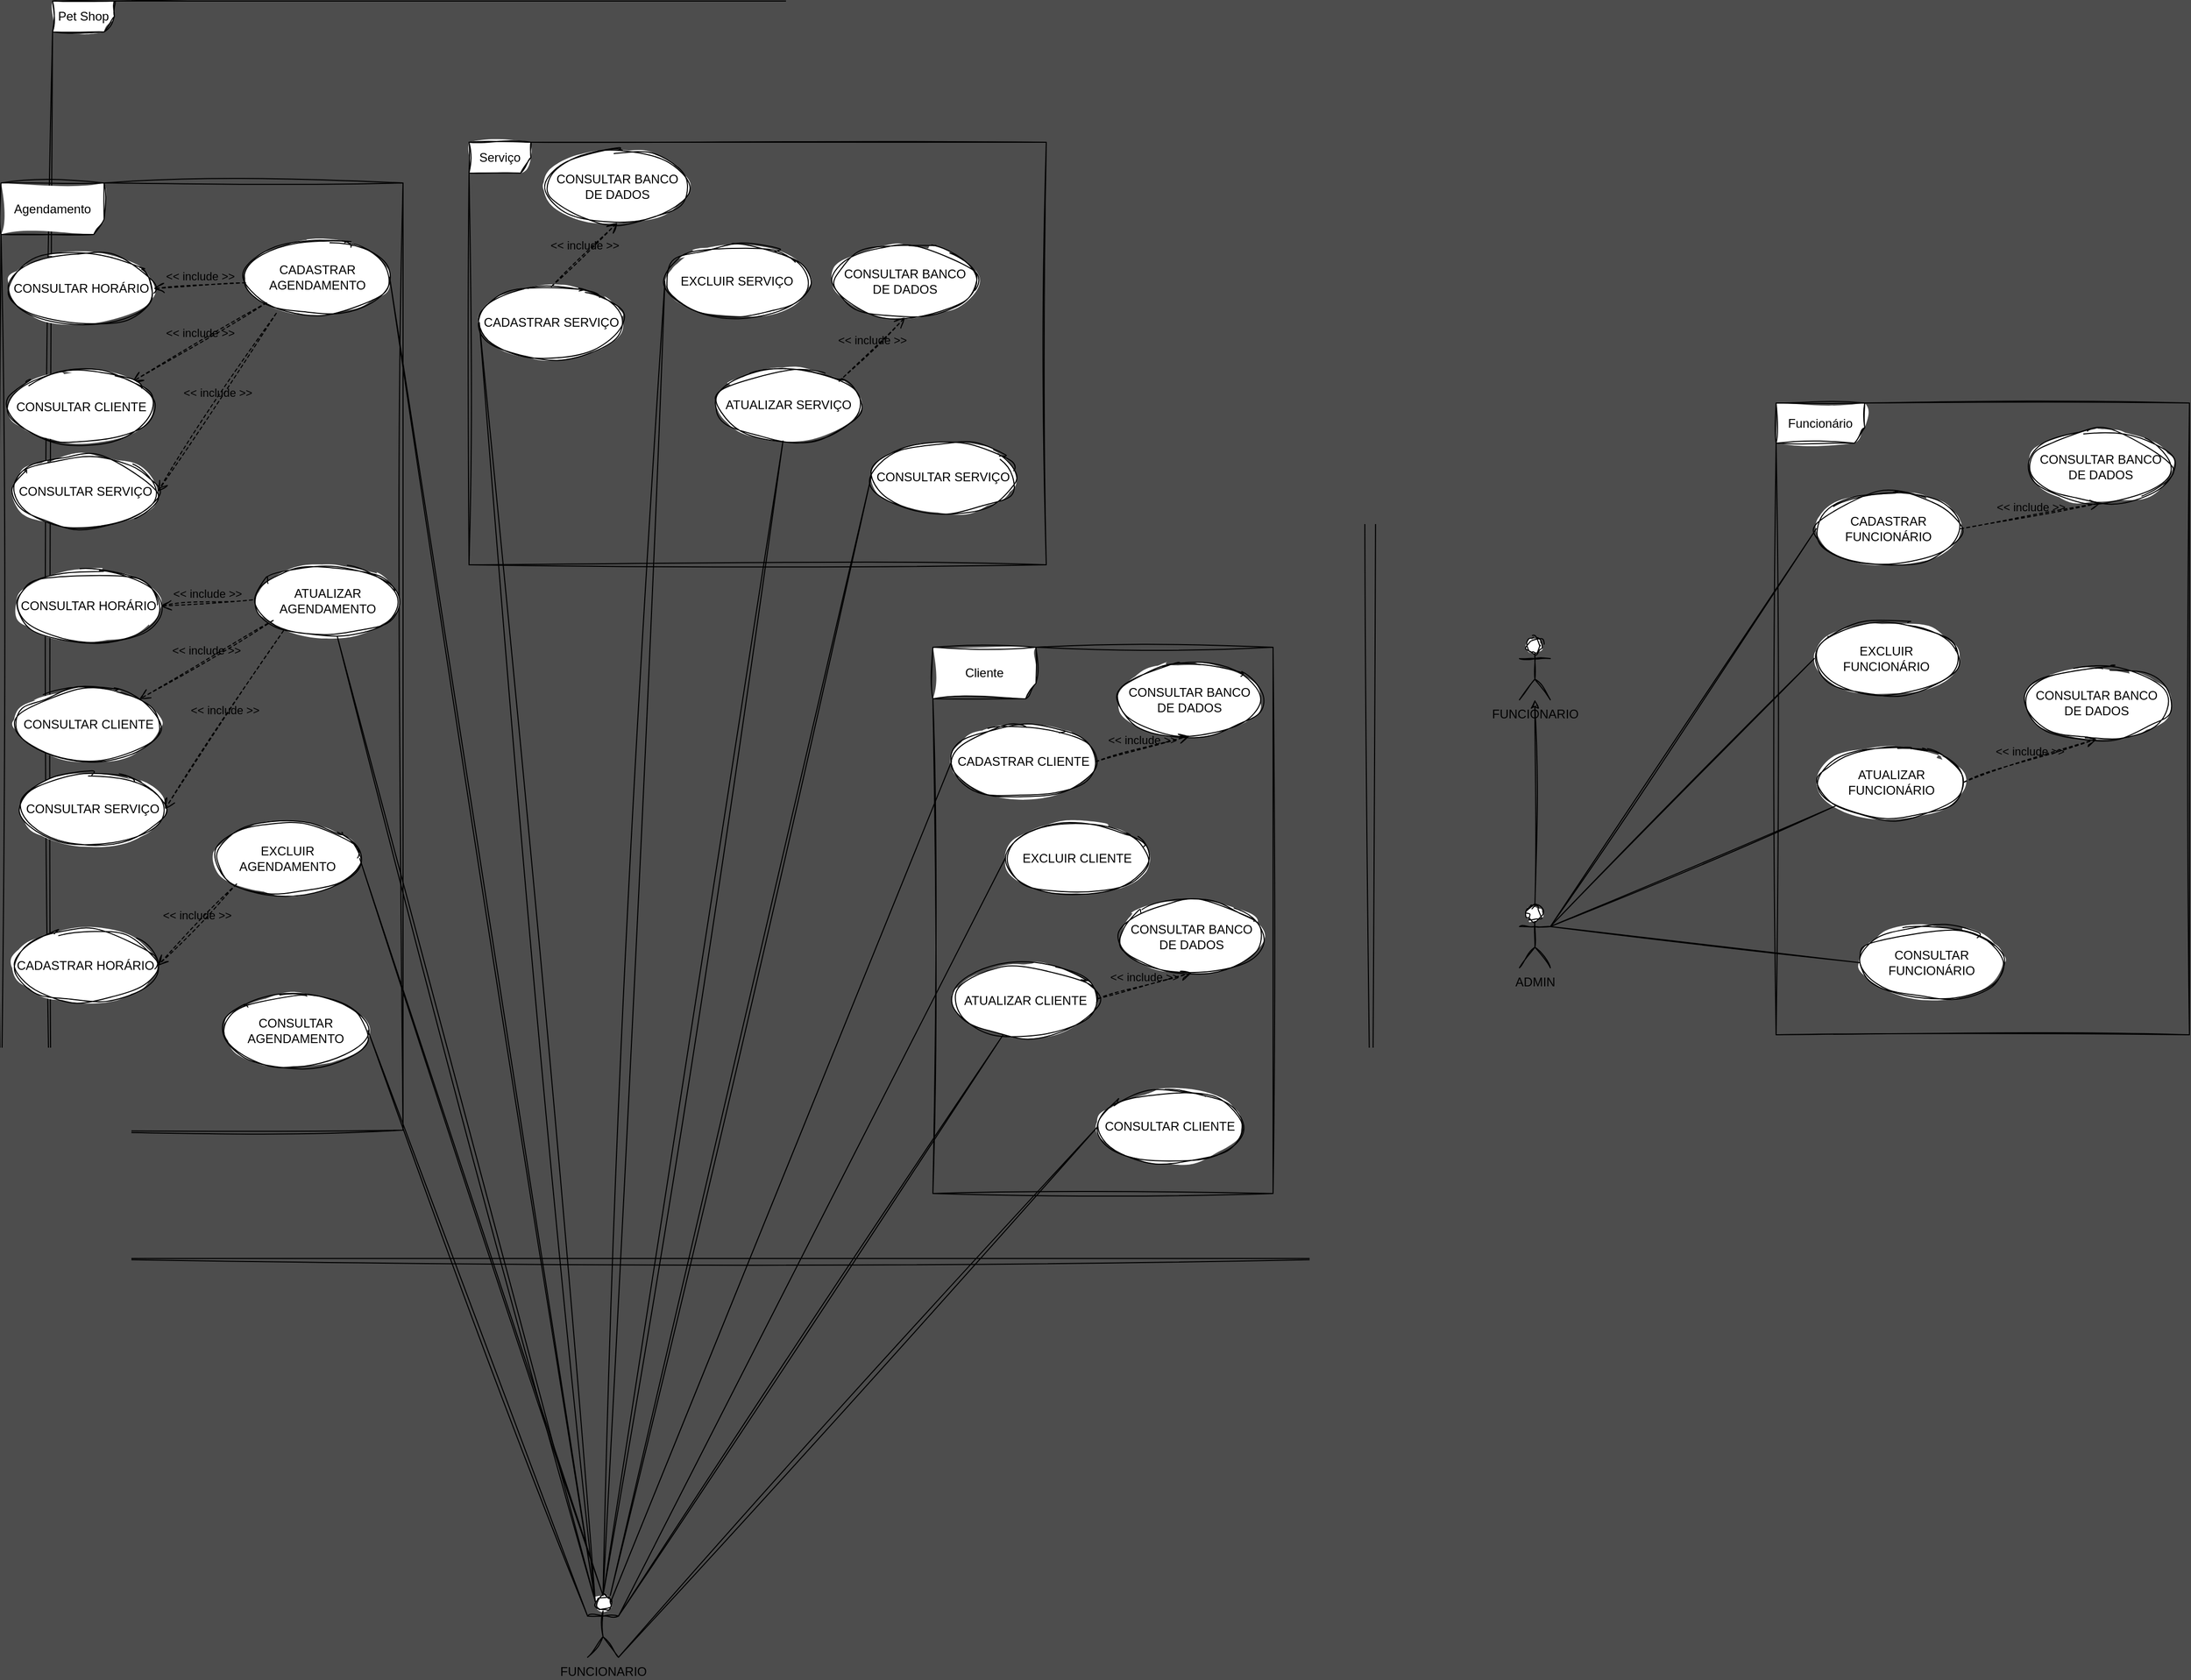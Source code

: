 <mxfile version="24.7.6">
  <diagram name="Page-1" id="13e1069c-82ec-6db2-03f1-153e76fe0fe0">
    <mxGraphModel dx="2466" dy="1638" grid="0" gridSize="10" guides="1" tooltips="1" connect="1" arrows="1" fold="1" page="1" pageScale="1" pageWidth="1100" pageHeight="850" background="#4D4D4D" math="0" shadow="0">
      <root>
        <mxCell id="0" />
        <mxCell id="1" parent="0" />
        <mxCell id="nYwSnCyiEzumxo3k523o-101" value="Funcionário" style="shape=umlFrame;whiteSpace=wrap;html=1;pointerEvents=0;width=86;height=39;sketch=1;curveFitting=1;jiggle=2;labelBackgroundColor=none;" parent="1" vertex="1">
          <mxGeometry x="658" y="-437" width="401" height="613" as="geometry" />
        </mxCell>
        <mxCell id="nYwSnCyiEzumxo3k523o-99" value="Cliente" style="shape=umlFrame;whiteSpace=wrap;html=1;pointerEvents=0;width=100;height=50;sketch=1;curveFitting=1;jiggle=2;labelBackgroundColor=none;" parent="1" vertex="1">
          <mxGeometry x="-160" y="-200" width="330" height="530" as="geometry" />
        </mxCell>
        <mxCell id="nYwSnCyiEzumxo3k523o-96" value="Pet Shop" style="shape=umlFrame;whiteSpace=wrap;html=1;pointerEvents=0;sketch=1;curveFitting=1;jiggle=2;labelBackgroundColor=none;" parent="1" vertex="1">
          <mxGeometry x="-1014" y="-827" width="1280" height="1220" as="geometry" />
        </mxCell>
        <mxCell id="nYwSnCyiEzumxo3k523o-98" value="Serviço" style="shape=umlFrame;whiteSpace=wrap;html=1;pointerEvents=0;sketch=1;curveFitting=1;jiggle=2;labelBackgroundColor=none;" parent="1" vertex="1">
          <mxGeometry x="-610" y="-690" width="560" height="410" as="geometry" />
        </mxCell>
        <mxCell id="nYwSnCyiEzumxo3k523o-97" value="Agendamento" style="shape=umlFrame;whiteSpace=wrap;html=1;pointerEvents=0;width=100;height=50;sketch=1;curveFitting=1;jiggle=2;labelBackgroundColor=none;" parent="1" vertex="1">
          <mxGeometry x="-1064" y="-650.5" width="390" height="919" as="geometry" />
        </mxCell>
        <mxCell id="nYwSnCyiEzumxo3k523o-92" value="" style="edgeStyle=orthogonalEdgeStyle;rounded=0;orthogonalLoop=1;jettySize=auto;html=1;sketch=1;curveFitting=1;jiggle=2;labelBackgroundColor=none;fontColor=default;" parent="1" source="nYwSnCyiEzumxo3k523o-5" target="nYwSnCyiEzumxo3k523o-91" edge="1">
          <mxGeometry relative="1" as="geometry" />
        </mxCell>
        <object label="ADMIN&lt;div&gt;&lt;br&gt;&lt;/div&gt;" ADMIN="" id="nYwSnCyiEzumxo3k523o-5">
          <mxCell style="shape=umlActor;verticalLabelPosition=bottom;verticalAlign=top;html=1;sketch=1;curveFitting=1;jiggle=2;labelBackgroundColor=none;" parent="1" vertex="1">
            <mxGeometry x="409" y="51" width="30" height="60" as="geometry" />
          </mxCell>
        </object>
        <mxCell id="nYwSnCyiEzumxo3k523o-14" value="CADASTRAR FUNCIONÁRIO" style="ellipse;whiteSpace=wrap;html=1;sketch=1;curveFitting=1;jiggle=2;labelBackgroundColor=none;" parent="1" vertex="1">
          <mxGeometry x="697" y="-350" width="140" height="70" as="geometry" />
        </mxCell>
        <mxCell id="nYwSnCyiEzumxo3k523o-15" value="EXCLUIR FUNCIONÁRIO" style="ellipse;whiteSpace=wrap;html=1;sketch=1;curveFitting=1;jiggle=2;labelBackgroundColor=none;" parent="1" vertex="1">
          <mxGeometry x="695" y="-224" width="140" height="70" as="geometry" />
        </mxCell>
        <mxCell id="nYwSnCyiEzumxo3k523o-16" value="ATUALIZAR FUNCIONÁRIO" style="ellipse;whiteSpace=wrap;html=1;sketch=1;curveFitting=1;jiggle=2;labelBackgroundColor=none;" parent="1" vertex="1">
          <mxGeometry x="700" y="-104" width="140" height="70" as="geometry" />
        </mxCell>
        <mxCell id="nYwSnCyiEzumxo3k523o-17" value="CONSULTAR FUNCIONÁRIO" style="ellipse;whiteSpace=wrap;html=1;sketch=1;curveFitting=1;jiggle=2;labelBackgroundColor=none;" parent="1" vertex="1">
          <mxGeometry x="739" y="71" width="140" height="70" as="geometry" />
        </mxCell>
        <object label="&lt;div&gt;FUNCIONARIO&lt;/div&gt;" ADMIN="" id="nYwSnCyiEzumxo3k523o-26">
          <mxCell style="shape=umlActor;verticalLabelPosition=bottom;verticalAlign=top;html=1;sketch=1;curveFitting=1;jiggle=2;labelBackgroundColor=none;" parent="1" vertex="1">
            <mxGeometry x="-495" y="720" width="30" height="60" as="geometry" />
          </mxCell>
        </object>
        <mxCell id="nYwSnCyiEzumxo3k523o-35" value="" style="endArrow=none;html=1;rounded=0;exitX=1;exitY=0.333;exitDx=0;exitDy=0;exitPerimeter=0;entryX=0;entryY=0.5;entryDx=0;entryDy=0;sketch=1;curveFitting=1;jiggle=2;labelBackgroundColor=none;fontColor=default;" parent="1" source="nYwSnCyiEzumxo3k523o-5" target="nYwSnCyiEzumxo3k523o-14" edge="1">
          <mxGeometry relative="1" as="geometry">
            <mxPoint x="689" y="-429" as="sourcePoint" />
            <mxPoint x="849" y="-429" as="targetPoint" />
          </mxGeometry>
        </mxCell>
        <mxCell id="nYwSnCyiEzumxo3k523o-36" value="" style="endArrow=none;html=1;rounded=0;exitX=1;exitY=0.333;exitDx=0;exitDy=0;exitPerimeter=0;entryX=0;entryY=0.5;entryDx=0;entryDy=0;sketch=1;curveFitting=1;jiggle=2;labelBackgroundColor=none;fontColor=default;" parent="1" source="nYwSnCyiEzumxo3k523o-5" target="nYwSnCyiEzumxo3k523o-15" edge="1">
          <mxGeometry relative="1" as="geometry">
            <mxPoint x="449" y="-339" as="sourcePoint" />
            <mxPoint x="779" y="-514" as="targetPoint" />
          </mxGeometry>
        </mxCell>
        <mxCell id="nYwSnCyiEzumxo3k523o-37" value="" style="endArrow=none;html=1;rounded=0;exitX=1;exitY=0.333;exitDx=0;exitDy=0;exitPerimeter=0;sketch=1;curveFitting=1;jiggle=2;labelBackgroundColor=none;fontColor=default;" parent="1" source="nYwSnCyiEzumxo3k523o-5" target="nYwSnCyiEzumxo3k523o-16" edge="1">
          <mxGeometry relative="1" as="geometry">
            <mxPoint x="459" y="-329" as="sourcePoint" />
            <mxPoint x="789" y="-504" as="targetPoint" />
          </mxGeometry>
        </mxCell>
        <mxCell id="nYwSnCyiEzumxo3k523o-38" value="" style="endArrow=none;html=1;rounded=0;exitX=1;exitY=0.333;exitDx=0;exitDy=0;exitPerimeter=0;entryX=0;entryY=0.5;entryDx=0;entryDy=0;sketch=1;curveFitting=1;jiggle=2;labelBackgroundColor=none;fontColor=default;" parent="1" source="nYwSnCyiEzumxo3k523o-5" target="nYwSnCyiEzumxo3k523o-17" edge="1">
          <mxGeometry relative="1" as="geometry">
            <mxPoint x="469" y="-319" as="sourcePoint" />
            <mxPoint x="799" y="-494" as="targetPoint" />
          </mxGeometry>
        </mxCell>
        <mxCell id="nYwSnCyiEzumxo3k523o-43" value="CADASTRAR CLIENTE" style="ellipse;whiteSpace=wrap;html=1;sketch=1;curveFitting=1;jiggle=2;labelBackgroundColor=none;" parent="1" vertex="1">
          <mxGeometry x="-142" y="-124" width="140" height="70" as="geometry" />
        </mxCell>
        <mxCell id="nYwSnCyiEzumxo3k523o-44" value="EXCLUIR CLIENTE" style="ellipse;whiteSpace=wrap;html=1;sketch=1;curveFitting=1;jiggle=2;labelBackgroundColor=none;" parent="1" vertex="1">
          <mxGeometry x="-90" y="-30" width="140" height="70" as="geometry" />
        </mxCell>
        <mxCell id="nYwSnCyiEzumxo3k523o-45" value="ATUALIZAR CLIENTE" style="ellipse;whiteSpace=wrap;html=1;sketch=1;curveFitting=1;jiggle=2;labelBackgroundColor=none;" parent="1" vertex="1">
          <mxGeometry x="-140" y="108" width="140" height="70" as="geometry" />
        </mxCell>
        <mxCell id="nYwSnCyiEzumxo3k523o-46" value="CONSULTAR CLIENTE" style="ellipse;whiteSpace=wrap;html=1;sketch=1;curveFitting=1;jiggle=2;labelBackgroundColor=none;" parent="1" vertex="1">
          <mxGeometry y="230" width="140" height="70" as="geometry" />
        </mxCell>
        <mxCell id="nYwSnCyiEzumxo3k523o-47" value="" style="endArrow=none;html=1;rounded=0;exitX=0.75;exitY=0.1;exitDx=0;exitDy=0;exitPerimeter=0;entryX=0;entryY=0.5;entryDx=0;entryDy=0;sketch=1;curveFitting=1;jiggle=2;labelBackgroundColor=none;fontColor=default;" parent="1" source="nYwSnCyiEzumxo3k523o-26" target="nYwSnCyiEzumxo3k523o-43" edge="1">
          <mxGeometry relative="1" as="geometry">
            <mxPoint x="-470" y="-50" as="sourcePoint" />
            <mxPoint x="-60" y="-550" as="targetPoint" />
          </mxGeometry>
        </mxCell>
        <mxCell id="nYwSnCyiEzumxo3k523o-48" value="" style="endArrow=none;html=1;rounded=0;exitX=1;exitY=0.333;exitDx=0;exitDy=0;exitPerimeter=0;entryX=0;entryY=0.5;entryDx=0;entryDy=0;sketch=1;curveFitting=1;jiggle=2;labelBackgroundColor=none;fontColor=default;" parent="1" source="nYwSnCyiEzumxo3k523o-26" target="nYwSnCyiEzumxo3k523o-44" edge="1">
          <mxGeometry relative="1" as="geometry">
            <mxPoint x="-470" y="-50" as="sourcePoint" />
            <mxPoint x="-130" y="-635" as="targetPoint" />
          </mxGeometry>
        </mxCell>
        <mxCell id="nYwSnCyiEzumxo3k523o-49" value="" style="endArrow=none;html=1;rounded=0;exitX=1;exitY=0.333;exitDx=0;exitDy=0;exitPerimeter=0;sketch=1;curveFitting=1;jiggle=2;labelBackgroundColor=none;fontColor=default;" parent="1" source="nYwSnCyiEzumxo3k523o-26" target="nYwSnCyiEzumxo3k523o-45" edge="1">
          <mxGeometry relative="1" as="geometry">
            <mxPoint x="-470" y="-50" as="sourcePoint" />
            <mxPoint x="-120" y="-625" as="targetPoint" />
          </mxGeometry>
        </mxCell>
        <mxCell id="nYwSnCyiEzumxo3k523o-50" value="" style="endArrow=none;html=1;rounded=0;exitX=1;exitY=1;exitDx=0;exitDy=0;exitPerimeter=0;entryX=0;entryY=0.5;entryDx=0;entryDy=0;sketch=1;curveFitting=1;jiggle=2;labelBackgroundColor=none;fontColor=default;" parent="1" source="nYwSnCyiEzumxo3k523o-26" target="nYwSnCyiEzumxo3k523o-46" edge="1">
          <mxGeometry relative="1" as="geometry">
            <mxPoint x="-470" y="-50" as="sourcePoint" />
            <mxPoint x="-110" y="-615" as="targetPoint" />
          </mxGeometry>
        </mxCell>
        <mxCell id="nYwSnCyiEzumxo3k523o-51" value="CADASTRAR SERVIÇO" style="ellipse;whiteSpace=wrap;html=1;sketch=1;curveFitting=1;jiggle=2;labelBackgroundColor=none;" parent="1" vertex="1">
          <mxGeometry x="-600" y="-550" width="140" height="70" as="geometry" />
        </mxCell>
        <mxCell id="nYwSnCyiEzumxo3k523o-52" value="EXCLUIR SERVIÇO" style="ellipse;whiteSpace=wrap;html=1;sketch=1;curveFitting=1;jiggle=2;labelBackgroundColor=none;" parent="1" vertex="1">
          <mxGeometry x="-420" y="-590" width="140" height="70" as="geometry" />
        </mxCell>
        <mxCell id="nYwSnCyiEzumxo3k523o-53" value="ATUALIZAR SERVIÇO" style="ellipse;whiteSpace=wrap;html=1;sketch=1;curveFitting=1;jiggle=2;labelBackgroundColor=none;" parent="1" vertex="1">
          <mxGeometry x="-370" y="-470" width="140" height="70" as="geometry" />
        </mxCell>
        <mxCell id="nYwSnCyiEzumxo3k523o-54" value="CONSULTAR SERVIÇO" style="ellipse;whiteSpace=wrap;html=1;sketch=1;curveFitting=1;jiggle=2;labelBackgroundColor=none;" parent="1" vertex="1">
          <mxGeometry x="-220" y="-400" width="140" height="70" as="geometry" />
        </mxCell>
        <mxCell id="nYwSnCyiEzumxo3k523o-55" value="" style="endArrow=none;html=1;rounded=0;entryX=0;entryY=0.5;entryDx=0;entryDy=0;exitX=0.25;exitY=0.1;exitDx=0;exitDy=0;exitPerimeter=0;sketch=1;curveFitting=1;jiggle=2;labelBackgroundColor=none;fontColor=default;" parent="1" source="nYwSnCyiEzumxo3k523o-26" target="nYwSnCyiEzumxo3k523o-51" edge="1">
          <mxGeometry relative="1" as="geometry">
            <mxPoint x="-470" y="-50" as="sourcePoint" />
            <mxPoint x="-60" y="-990" as="targetPoint" />
          </mxGeometry>
        </mxCell>
        <mxCell id="nYwSnCyiEzumxo3k523o-56" value="" style="endArrow=none;html=1;rounded=0;entryX=0;entryY=0.5;entryDx=0;entryDy=0;exitX=0.5;exitY=0;exitDx=0;exitDy=0;exitPerimeter=0;sketch=1;curveFitting=1;jiggle=2;labelBackgroundColor=none;fontColor=default;" parent="1" source="nYwSnCyiEzumxo3k523o-26" target="nYwSnCyiEzumxo3k523o-52" edge="1">
          <mxGeometry relative="1" as="geometry">
            <mxPoint x="-470" y="-50" as="sourcePoint" />
            <mxPoint x="-130" y="-1075" as="targetPoint" />
          </mxGeometry>
        </mxCell>
        <mxCell id="nYwSnCyiEzumxo3k523o-57" value="" style="endArrow=none;html=1;rounded=0;exitX=0.5;exitY=0;exitDx=0;exitDy=0;exitPerimeter=0;sketch=1;curveFitting=1;jiggle=2;labelBackgroundColor=none;fontColor=default;" parent="1" source="nYwSnCyiEzumxo3k523o-26" target="nYwSnCyiEzumxo3k523o-53" edge="1">
          <mxGeometry relative="1" as="geometry">
            <mxPoint x="-470" y="-50" as="sourcePoint" />
            <mxPoint x="-120" y="-1065" as="targetPoint" />
          </mxGeometry>
        </mxCell>
        <mxCell id="nYwSnCyiEzumxo3k523o-58" value="" style="endArrow=none;html=1;rounded=0;entryX=0;entryY=0.5;entryDx=0;entryDy=0;sketch=1;curveFitting=1;jiggle=2;labelBackgroundColor=none;fontColor=default;" parent="1" source="nYwSnCyiEzumxo3k523o-26" target="nYwSnCyiEzumxo3k523o-54" edge="1">
          <mxGeometry relative="1" as="geometry">
            <mxPoint x="-470" y="-490" as="sourcePoint" />
            <mxPoint x="-110" y="-1055" as="targetPoint" />
          </mxGeometry>
        </mxCell>
        <mxCell id="nYwSnCyiEzumxo3k523o-79" value="CADASTRAR AGENDAMENTO" style="ellipse;whiteSpace=wrap;html=1;sketch=1;curveFitting=1;jiggle=2;labelBackgroundColor=none;" parent="1" vertex="1">
          <mxGeometry x="-827" y="-594" width="140" height="70" as="geometry" />
        </mxCell>
        <mxCell id="nYwSnCyiEzumxo3k523o-80" value="EXCLUIR AGENDAMENTO" style="ellipse;whiteSpace=wrap;html=1;sketch=1;curveFitting=1;jiggle=2;labelBackgroundColor=none;" parent="1" vertex="1">
          <mxGeometry x="-856" y="-30" width="140" height="70" as="geometry" />
        </mxCell>
        <mxCell id="nYwSnCyiEzumxo3k523o-81" value="ATUALIZAR AGENDAMENTO" style="ellipse;whiteSpace=wrap;html=1;sketch=1;curveFitting=1;jiggle=2;labelBackgroundColor=none;" parent="1" vertex="1">
          <mxGeometry x="-817" y="-280" width="140" height="70" as="geometry" />
        </mxCell>
        <mxCell id="nYwSnCyiEzumxo3k523o-82" value="CONSULTAR AGENDAMENTO" style="ellipse;whiteSpace=wrap;html=1;sketch=1;curveFitting=1;jiggle=2;labelBackgroundColor=none;" parent="1" vertex="1">
          <mxGeometry x="-848" y="137" width="140" height="70" as="geometry" />
        </mxCell>
        <mxCell id="nYwSnCyiEzumxo3k523o-83" value="" style="endArrow=none;html=1;rounded=0;entryX=1;entryY=0.5;entryDx=0;entryDy=0;exitX=0.25;exitY=0.1;exitDx=0;exitDy=0;exitPerimeter=0;sketch=1;curveFitting=1;jiggle=2;labelBackgroundColor=none;fontColor=default;" parent="1" source="nYwSnCyiEzumxo3k523o-26" target="nYwSnCyiEzumxo3k523o-79" edge="1">
          <mxGeometry relative="1" as="geometry">
            <mxPoint x="-500" y="-50" as="sourcePoint" />
            <mxPoint x="-730" y="-650" as="targetPoint" />
          </mxGeometry>
        </mxCell>
        <mxCell id="nYwSnCyiEzumxo3k523o-84" value="" style="endArrow=none;html=1;rounded=0;entryX=1;entryY=0.5;entryDx=0;entryDy=0;exitX=0.5;exitY=0;exitDx=0;exitDy=0;exitPerimeter=0;sketch=1;curveFitting=1;jiggle=2;labelBackgroundColor=none;fontColor=default;" parent="1" source="nYwSnCyiEzumxo3k523o-26" target="nYwSnCyiEzumxo3k523o-80" edge="1">
          <mxGeometry relative="1" as="geometry">
            <mxPoint x="-500" y="-50" as="sourcePoint" />
            <mxPoint x="-800" y="-735" as="targetPoint" />
          </mxGeometry>
        </mxCell>
        <mxCell id="nYwSnCyiEzumxo3k523o-85" value="" style="endArrow=none;html=1;rounded=0;exitX=0.25;exitY=0.1;exitDx=0;exitDy=0;exitPerimeter=0;sketch=1;curveFitting=1;jiggle=2;labelBackgroundColor=none;fontColor=default;" parent="1" source="nYwSnCyiEzumxo3k523o-26" target="nYwSnCyiEzumxo3k523o-81" edge="1">
          <mxGeometry relative="1" as="geometry">
            <mxPoint x="-500" y="-50" as="sourcePoint" />
            <mxPoint x="-790" y="-725" as="targetPoint" />
          </mxGeometry>
        </mxCell>
        <mxCell id="nYwSnCyiEzumxo3k523o-86" value="" style="endArrow=none;html=1;rounded=0;entryX=1;entryY=0.5;entryDx=0;entryDy=0;exitX=0;exitY=0.333;exitDx=0;exitDy=0;exitPerimeter=0;sketch=1;curveFitting=1;jiggle=2;labelBackgroundColor=none;fontColor=default;" parent="1" source="nYwSnCyiEzumxo3k523o-26" target="nYwSnCyiEzumxo3k523o-82" edge="1">
          <mxGeometry relative="1" as="geometry">
            <mxPoint x="-1130" y="-140" as="sourcePoint" />
            <mxPoint x="-780" y="-715" as="targetPoint" />
          </mxGeometry>
        </mxCell>
        <mxCell id="nYwSnCyiEzumxo3k523o-89" value="&amp;lt;&amp;lt; include &amp;gt;&amp;gt;" style="html=1;verticalAlign=bottom;endArrow=open;dashed=1;endSize=8;curved=0;rounded=0;exitX=0;exitY=1;exitDx=0;exitDy=0;entryX=1;entryY=0;entryDx=0;entryDy=0;labelBackgroundColor=none;sketch=1;curveFitting=1;jiggle=2;fontColor=default;" parent="1" source="nYwSnCyiEzumxo3k523o-79" target="djS09WDF4ZfwMjaoOZ0a-2" edge="1">
          <mxGeometry x="-0.005" relative="1" as="geometry">
            <mxPoint x="-940" y="-190" as="sourcePoint" />
            <mxPoint x="-900" y="-290" as="targetPoint" />
            <mxPoint as="offset" />
          </mxGeometry>
        </mxCell>
        <mxCell id="nYwSnCyiEzumxo3k523o-90" value="CONSULTAR SERVIÇO" style="ellipse;whiteSpace=wrap;html=1;sketch=1;curveFitting=1;jiggle=2;labelBackgroundColor=none;" parent="1" vertex="1">
          <mxGeometry x="-1052" y="-386" width="140" height="70" as="geometry" />
        </mxCell>
        <object label="&lt;div&gt;FUNCIONARIO&lt;/div&gt;" ADMIN="" id="nYwSnCyiEzumxo3k523o-91">
          <mxCell style="shape=umlActor;verticalLabelPosition=bottom;verticalAlign=top;html=1;sketch=1;curveFitting=1;jiggle=2;labelBackgroundColor=none;" parent="1" vertex="1">
            <mxGeometry x="409" y="-209" width="30" height="60" as="geometry" />
          </mxCell>
        </object>
        <mxCell id="djS09WDF4ZfwMjaoOZ0a-1" value="CONSULTAR HORÁRIO" style="ellipse;whiteSpace=wrap;html=1;sketch=1;curveFitting=1;jiggle=2;labelBackgroundColor=none;" vertex="1" parent="1">
          <mxGeometry x="-1056" y="-583" width="140" height="70" as="geometry" />
        </mxCell>
        <mxCell id="djS09WDF4ZfwMjaoOZ0a-2" value="CONSULTAR CLIENTE" style="ellipse;whiteSpace=wrap;html=1;sketch=1;curveFitting=1;jiggle=2;labelBackgroundColor=none;" vertex="1" parent="1">
          <mxGeometry x="-1056" y="-468" width="140" height="70" as="geometry" />
        </mxCell>
        <mxCell id="djS09WDF4ZfwMjaoOZ0a-3" value="&amp;lt;&amp;lt; include &amp;gt;&amp;gt;" style="html=1;verticalAlign=bottom;endArrow=open;dashed=1;endSize=8;curved=0;rounded=0;exitX=0.002;exitY=0.576;exitDx=0;exitDy=0;entryX=1;entryY=0.5;entryDx=0;entryDy=0;labelBackgroundColor=none;sketch=1;curveFitting=1;jiggle=2;fontColor=default;exitPerimeter=0;" edge="1" parent="1" source="nYwSnCyiEzumxo3k523o-79" target="djS09WDF4ZfwMjaoOZ0a-1">
          <mxGeometry x="-0.005" relative="1" as="geometry">
            <mxPoint x="-838" y="-552" as="sourcePoint" />
            <mxPoint x="-902" y="-341" as="targetPoint" />
            <mxPoint as="offset" />
          </mxGeometry>
        </mxCell>
        <mxCell id="djS09WDF4ZfwMjaoOZ0a-4" value="&amp;lt;&amp;lt; include &amp;gt;&amp;gt;" style="html=1;verticalAlign=bottom;endArrow=open;dashed=1;endSize=8;curved=0;rounded=0;exitX=0;exitY=1;exitDx=0;exitDy=0;entryX=1;entryY=0.5;entryDx=0;entryDy=0;labelBackgroundColor=none;sketch=1;curveFitting=1;jiggle=2;fontColor=default;" edge="1" parent="1" target="nYwSnCyiEzumxo3k523o-90">
          <mxGeometry x="-0.005" relative="1" as="geometry">
            <mxPoint x="-797" y="-524" as="sourcePoint" />
            <mxPoint x="-926" y="-448" as="targetPoint" />
            <mxPoint as="offset" />
          </mxGeometry>
        </mxCell>
        <mxCell id="djS09WDF4ZfwMjaoOZ0a-5" value="&amp;lt;&amp;lt; include &amp;gt;&amp;gt;" style="html=1;verticalAlign=bottom;endArrow=open;dashed=1;endSize=8;curved=0;rounded=0;exitX=0;exitY=1;exitDx=0;exitDy=0;entryX=1;entryY=0;entryDx=0;entryDy=0;labelBackgroundColor=none;sketch=1;curveFitting=1;jiggle=2;fontColor=default;" edge="1" parent="1" target="djS09WDF4ZfwMjaoOZ0a-8">
          <mxGeometry x="-0.005" relative="1" as="geometry">
            <mxPoint x="-800" y="-226" as="sourcePoint" />
            <mxPoint x="-893" y="18" as="targetPoint" />
            <mxPoint as="offset" />
          </mxGeometry>
        </mxCell>
        <mxCell id="djS09WDF4ZfwMjaoOZ0a-6" value="CONSULTAR SERVIÇO" style="ellipse;whiteSpace=wrap;html=1;sketch=1;curveFitting=1;jiggle=2;labelBackgroundColor=none;" vertex="1" parent="1">
          <mxGeometry x="-1045" y="-78" width="140" height="70" as="geometry" />
        </mxCell>
        <mxCell id="djS09WDF4ZfwMjaoOZ0a-7" value="CONSULTAR HORÁRIO" style="ellipse;whiteSpace=wrap;html=1;sketch=1;curveFitting=1;jiggle=2;labelBackgroundColor=none;" vertex="1" parent="1">
          <mxGeometry x="-1049" y="-275" width="140" height="70" as="geometry" />
        </mxCell>
        <mxCell id="djS09WDF4ZfwMjaoOZ0a-8" value="CONSULTAR CLIENTE" style="ellipse;whiteSpace=wrap;html=1;sketch=1;curveFitting=1;jiggle=2;labelBackgroundColor=none;" vertex="1" parent="1">
          <mxGeometry x="-1049" y="-160" width="140" height="70" as="geometry" />
        </mxCell>
        <mxCell id="djS09WDF4ZfwMjaoOZ0a-9" value="&amp;lt;&amp;lt; include &amp;gt;&amp;gt;" style="html=1;verticalAlign=bottom;endArrow=open;dashed=1;endSize=8;curved=0;rounded=0;exitX=0.002;exitY=0.576;exitDx=0;exitDy=0;entryX=1;entryY=0.5;entryDx=0;entryDy=0;labelBackgroundColor=none;sketch=1;curveFitting=1;jiggle=2;fontColor=default;exitPerimeter=0;" edge="1" parent="1" target="djS09WDF4ZfwMjaoOZ0a-7">
          <mxGeometry x="-0.005" relative="1" as="geometry">
            <mxPoint x="-820" y="-246" as="sourcePoint" />
            <mxPoint x="-895" y="-33" as="targetPoint" />
            <mxPoint as="offset" />
          </mxGeometry>
        </mxCell>
        <mxCell id="djS09WDF4ZfwMjaoOZ0a-10" value="&amp;lt;&amp;lt; include &amp;gt;&amp;gt;" style="html=1;verticalAlign=bottom;endArrow=open;dashed=1;endSize=8;curved=0;rounded=0;exitX=0;exitY=1;exitDx=0;exitDy=0;entryX=1;entryY=0.5;entryDx=0;entryDy=0;labelBackgroundColor=none;sketch=1;curveFitting=1;jiggle=2;fontColor=default;" edge="1" parent="1" target="djS09WDF4ZfwMjaoOZ0a-6">
          <mxGeometry x="-0.005" relative="1" as="geometry">
            <mxPoint x="-790" y="-216" as="sourcePoint" />
            <mxPoint x="-919" y="-140" as="targetPoint" />
            <mxPoint as="offset" />
          </mxGeometry>
        </mxCell>
        <mxCell id="djS09WDF4ZfwMjaoOZ0a-11" value="CADASTRAR HORÁRIO" style="ellipse;whiteSpace=wrap;html=1;sketch=1;curveFitting=1;jiggle=2;labelBackgroundColor=none;" vertex="1" parent="1">
          <mxGeometry x="-1052" y="74" width="140" height="70" as="geometry" />
        </mxCell>
        <mxCell id="djS09WDF4ZfwMjaoOZ0a-12" value="&amp;lt;&amp;lt; include &amp;gt;&amp;gt;" style="html=1;verticalAlign=bottom;endArrow=open;dashed=1;endSize=8;curved=0;rounded=0;exitX=0;exitY=1;exitDx=0;exitDy=0;entryX=1;entryY=0.5;entryDx=0;entryDy=0;labelBackgroundColor=none;sketch=1;curveFitting=1;jiggle=2;fontColor=default;" edge="1" parent="1" source="nYwSnCyiEzumxo3k523o-80" target="djS09WDF4ZfwMjaoOZ0a-11">
          <mxGeometry x="-0.005" relative="1" as="geometry">
            <mxPoint x="-780" y="-206" as="sourcePoint" />
            <mxPoint x="-895" y="-33" as="targetPoint" />
            <mxPoint as="offset" />
          </mxGeometry>
        </mxCell>
        <mxCell id="djS09WDF4ZfwMjaoOZ0a-13" value="CONSULTAR BANCO&lt;div&gt;DE DADOS&lt;/div&gt;" style="ellipse;whiteSpace=wrap;html=1;sketch=1;curveFitting=1;jiggle=2;labelBackgroundColor=none;" vertex="1" parent="1">
          <mxGeometry x="-536" y="-682" width="140" height="70" as="geometry" />
        </mxCell>
        <mxCell id="djS09WDF4ZfwMjaoOZ0a-14" value="&amp;lt;&amp;lt; include &amp;gt;&amp;gt;" style="html=1;verticalAlign=bottom;endArrow=open;dashed=1;endSize=8;curved=0;rounded=0;exitX=0.5;exitY=0;exitDx=0;exitDy=0;entryX=0.5;entryY=1;entryDx=0;entryDy=0;labelBackgroundColor=none;sketch=1;curveFitting=1;jiggle=2;fontColor=default;" edge="1" parent="1" source="nYwSnCyiEzumxo3k523o-51" target="djS09WDF4ZfwMjaoOZ0a-13">
          <mxGeometry x="-0.005" relative="1" as="geometry">
            <mxPoint x="-787" y="-514" as="sourcePoint" />
            <mxPoint x="-902" y="-341" as="targetPoint" />
            <mxPoint as="offset" />
          </mxGeometry>
        </mxCell>
        <mxCell id="djS09WDF4ZfwMjaoOZ0a-15" value="CONSULTAR BANCO&lt;div&gt;DE DADOS&lt;/div&gt;" style="ellipse;whiteSpace=wrap;html=1;sketch=1;curveFitting=1;jiggle=2;labelBackgroundColor=none;" vertex="1" parent="1">
          <mxGeometry x="-257" y="-590" width="140" height="70" as="geometry" />
        </mxCell>
        <mxCell id="djS09WDF4ZfwMjaoOZ0a-16" value="&amp;lt;&amp;lt; include &amp;gt;&amp;gt;" style="html=1;verticalAlign=bottom;endArrow=open;dashed=1;endSize=8;curved=0;rounded=0;exitX=0.5;exitY=0;exitDx=0;exitDy=0;entryX=0.5;entryY=1;entryDx=0;entryDy=0;labelBackgroundColor=none;sketch=1;curveFitting=1;jiggle=2;fontColor=default;" edge="1" parent="1" target="djS09WDF4ZfwMjaoOZ0a-15">
          <mxGeometry x="-0.005" relative="1" as="geometry">
            <mxPoint x="-251" y="-458" as="sourcePoint" />
            <mxPoint x="-623" y="-249" as="targetPoint" />
            <mxPoint as="offset" />
          </mxGeometry>
        </mxCell>
        <mxCell id="djS09WDF4ZfwMjaoOZ0a-17" value="CONSULTAR BANCO&lt;div&gt;DE DADOS&lt;/div&gt;" style="ellipse;whiteSpace=wrap;html=1;sketch=1;curveFitting=1;jiggle=2;labelBackgroundColor=none;" vertex="1" parent="1">
          <mxGeometry x="19" y="-184" width="140" height="70" as="geometry" />
        </mxCell>
        <mxCell id="djS09WDF4ZfwMjaoOZ0a-18" value="&amp;lt;&amp;lt; include &amp;gt;&amp;gt;" style="html=1;verticalAlign=bottom;endArrow=open;dashed=1;endSize=8;curved=0;rounded=0;exitX=1;exitY=0.5;exitDx=0;exitDy=0;entryX=0.5;entryY=1;entryDx=0;entryDy=0;labelBackgroundColor=none;sketch=1;curveFitting=1;jiggle=2;fontColor=default;" edge="1" parent="1" target="djS09WDF4ZfwMjaoOZ0a-17" source="nYwSnCyiEzumxo3k523o-43">
          <mxGeometry x="-0.005" relative="1" as="geometry">
            <mxPoint x="25" y="-52" as="sourcePoint" />
            <mxPoint x="-347" y="157" as="targetPoint" />
            <mxPoint as="offset" />
          </mxGeometry>
        </mxCell>
        <mxCell id="djS09WDF4ZfwMjaoOZ0a-19" value="CONSULTAR BANCO&lt;div&gt;DE DADOS&lt;/div&gt;" style="ellipse;whiteSpace=wrap;html=1;sketch=1;curveFitting=1;jiggle=2;labelBackgroundColor=none;" vertex="1" parent="1">
          <mxGeometry x="21" y="46" width="140" height="70" as="geometry" />
        </mxCell>
        <mxCell id="djS09WDF4ZfwMjaoOZ0a-20" value="&amp;lt;&amp;lt; include &amp;gt;&amp;gt;" style="html=1;verticalAlign=bottom;endArrow=open;dashed=1;endSize=8;curved=0;rounded=0;exitX=1;exitY=0.5;exitDx=0;exitDy=0;entryX=0.5;entryY=1;entryDx=0;entryDy=0;labelBackgroundColor=none;sketch=1;curveFitting=1;jiggle=2;fontColor=default;" edge="1" parent="1" target="djS09WDF4ZfwMjaoOZ0a-19">
          <mxGeometry x="-0.005" relative="1" as="geometry">
            <mxPoint y="141" as="sourcePoint" />
            <mxPoint x="-345" y="387" as="targetPoint" />
            <mxPoint as="offset" />
          </mxGeometry>
        </mxCell>
        <mxCell id="djS09WDF4ZfwMjaoOZ0a-21" value="CONSULTAR BANCO&lt;div&gt;DE DADOS&lt;/div&gt;" style="ellipse;whiteSpace=wrap;html=1;sketch=1;curveFitting=1;jiggle=2;labelBackgroundColor=none;" vertex="1" parent="1">
          <mxGeometry x="903" y="-410" width="140" height="70" as="geometry" />
        </mxCell>
        <mxCell id="djS09WDF4ZfwMjaoOZ0a-22" value="&amp;lt;&amp;lt; include &amp;gt;&amp;gt;" style="html=1;verticalAlign=bottom;endArrow=open;dashed=1;endSize=8;curved=0;rounded=0;entryX=0.5;entryY=1;entryDx=0;entryDy=0;labelBackgroundColor=none;sketch=1;curveFitting=1;jiggle=2;fontColor=default;exitX=1;exitY=0.5;exitDx=0;exitDy=0;" edge="1" parent="1" target="djS09WDF4ZfwMjaoOZ0a-21" source="nYwSnCyiEzumxo3k523o-14">
          <mxGeometry x="-0.005" relative="1" as="geometry">
            <mxPoint x="859" y="-250" as="sourcePoint" />
            <mxPoint x="426" y="57" as="targetPoint" />
            <mxPoint as="offset" />
          </mxGeometry>
        </mxCell>
        <mxCell id="djS09WDF4ZfwMjaoOZ0a-23" value="CONSULTAR BANCO&lt;div&gt;DE DADOS&lt;/div&gt;" style="ellipse;whiteSpace=wrap;html=1;sketch=1;curveFitting=1;jiggle=2;labelBackgroundColor=none;" vertex="1" parent="1">
          <mxGeometry x="899" y="-181" width="140" height="70" as="geometry" />
        </mxCell>
        <mxCell id="djS09WDF4ZfwMjaoOZ0a-24" value="&amp;lt;&amp;lt; include &amp;gt;&amp;gt;" style="html=1;verticalAlign=bottom;endArrow=open;dashed=1;endSize=8;curved=0;rounded=0;entryX=0.5;entryY=1;entryDx=0;entryDy=0;labelBackgroundColor=none;sketch=1;curveFitting=1;jiggle=2;fontColor=default;exitX=1;exitY=0.5;exitDx=0;exitDy=0;" edge="1" parent="1" target="djS09WDF4ZfwMjaoOZ0a-23" source="nYwSnCyiEzumxo3k523o-16">
          <mxGeometry x="-0.005" relative="1" as="geometry">
            <mxPoint x="866" y="-24" as="sourcePoint" />
            <mxPoint x="433" y="283" as="targetPoint" />
            <mxPoint as="offset" />
          </mxGeometry>
        </mxCell>
      </root>
    </mxGraphModel>
  </diagram>
</mxfile>
